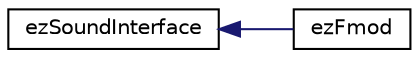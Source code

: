 digraph "Graphical Class Hierarchy"
{
 // LATEX_PDF_SIZE
  edge [fontname="Helvetica",fontsize="10",labelfontname="Helvetica",labelfontsize="10"];
  node [fontname="Helvetica",fontsize="10",shape=record];
  rankdir="LR";
  Node0 [label="ezSoundInterface",height=0.2,width=0.4,color="black", fillcolor="white", style="filled",URL="$d5/d50/classez_sound_interface.htm",tooltip=" "];
  Node0 -> Node1 [dir="back",color="midnightblue",fontsize="10",style="solid",fontname="Helvetica"];
  Node1 [label="ezFmod",height=0.2,width=0.4,color="black", fillcolor="white", style="filled",URL="$d4/d2b/classez_fmod.htm",tooltip=" "];
}
